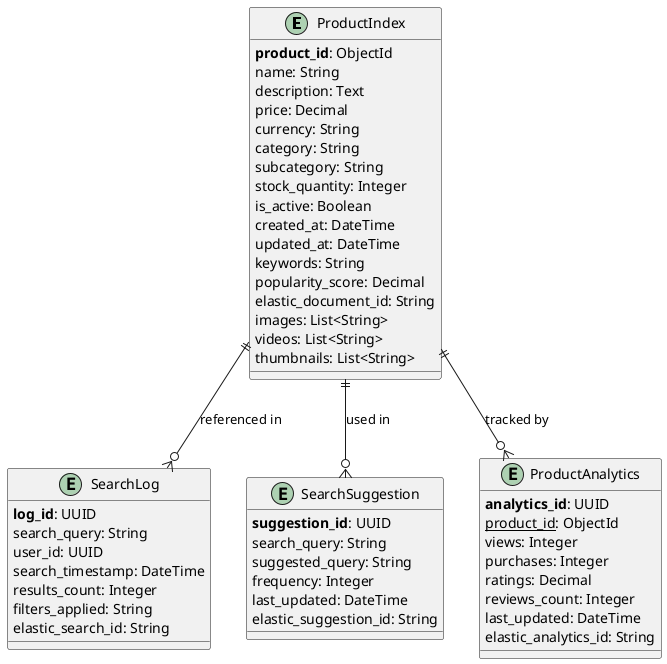 @startuml
!define primary_key(x) <b>x</b>
!define foreign_key(x) <u>x</u>

' Product Search Service for E-commerce Application with Elastic Database Optimization

entity ProductIndex {
    primary_key(product_id): ObjectId
    name: String
    description: Text
    price: Decimal
    currency: String
    category: String
    subcategory: String
    stock_quantity: Integer
    is_active: Boolean
    created_at: DateTime
    updated_at: DateTime
    keywords: String
    popularity_score: Decimal
    elastic_document_id: String
    images: List<String>
    videos: List<String>
    thumbnails: List<String>
}

entity SearchLog {
    primary_key(log_id): UUID
    search_query: String
    user_id: UUID
    search_timestamp: DateTime
    results_count: Integer
    filters_applied: String
    elastic_search_id: String
}

entity SearchSuggestion {
    primary_key(suggestion_id): UUID
    search_query: String
    suggested_query: String
    frequency: Integer
    last_updated: DateTime
    elastic_suggestion_id: String
}

entity ProductAnalytics {
    primary_key(analytics_id): UUID
    foreign_key(product_id): ObjectId
    views: Integer
    purchases: Integer
    ratings: Decimal
    reviews_count: Integer
    last_updated: DateTime
    elastic_analytics_id: String
}

' Relationships
ProductIndex ||--o{ ProductAnalytics : "tracked by"
ProductIndex ||--o{ SearchLog : "referenced in"
ProductIndex ||--o{ SearchSuggestion : "used in"
@enduml
